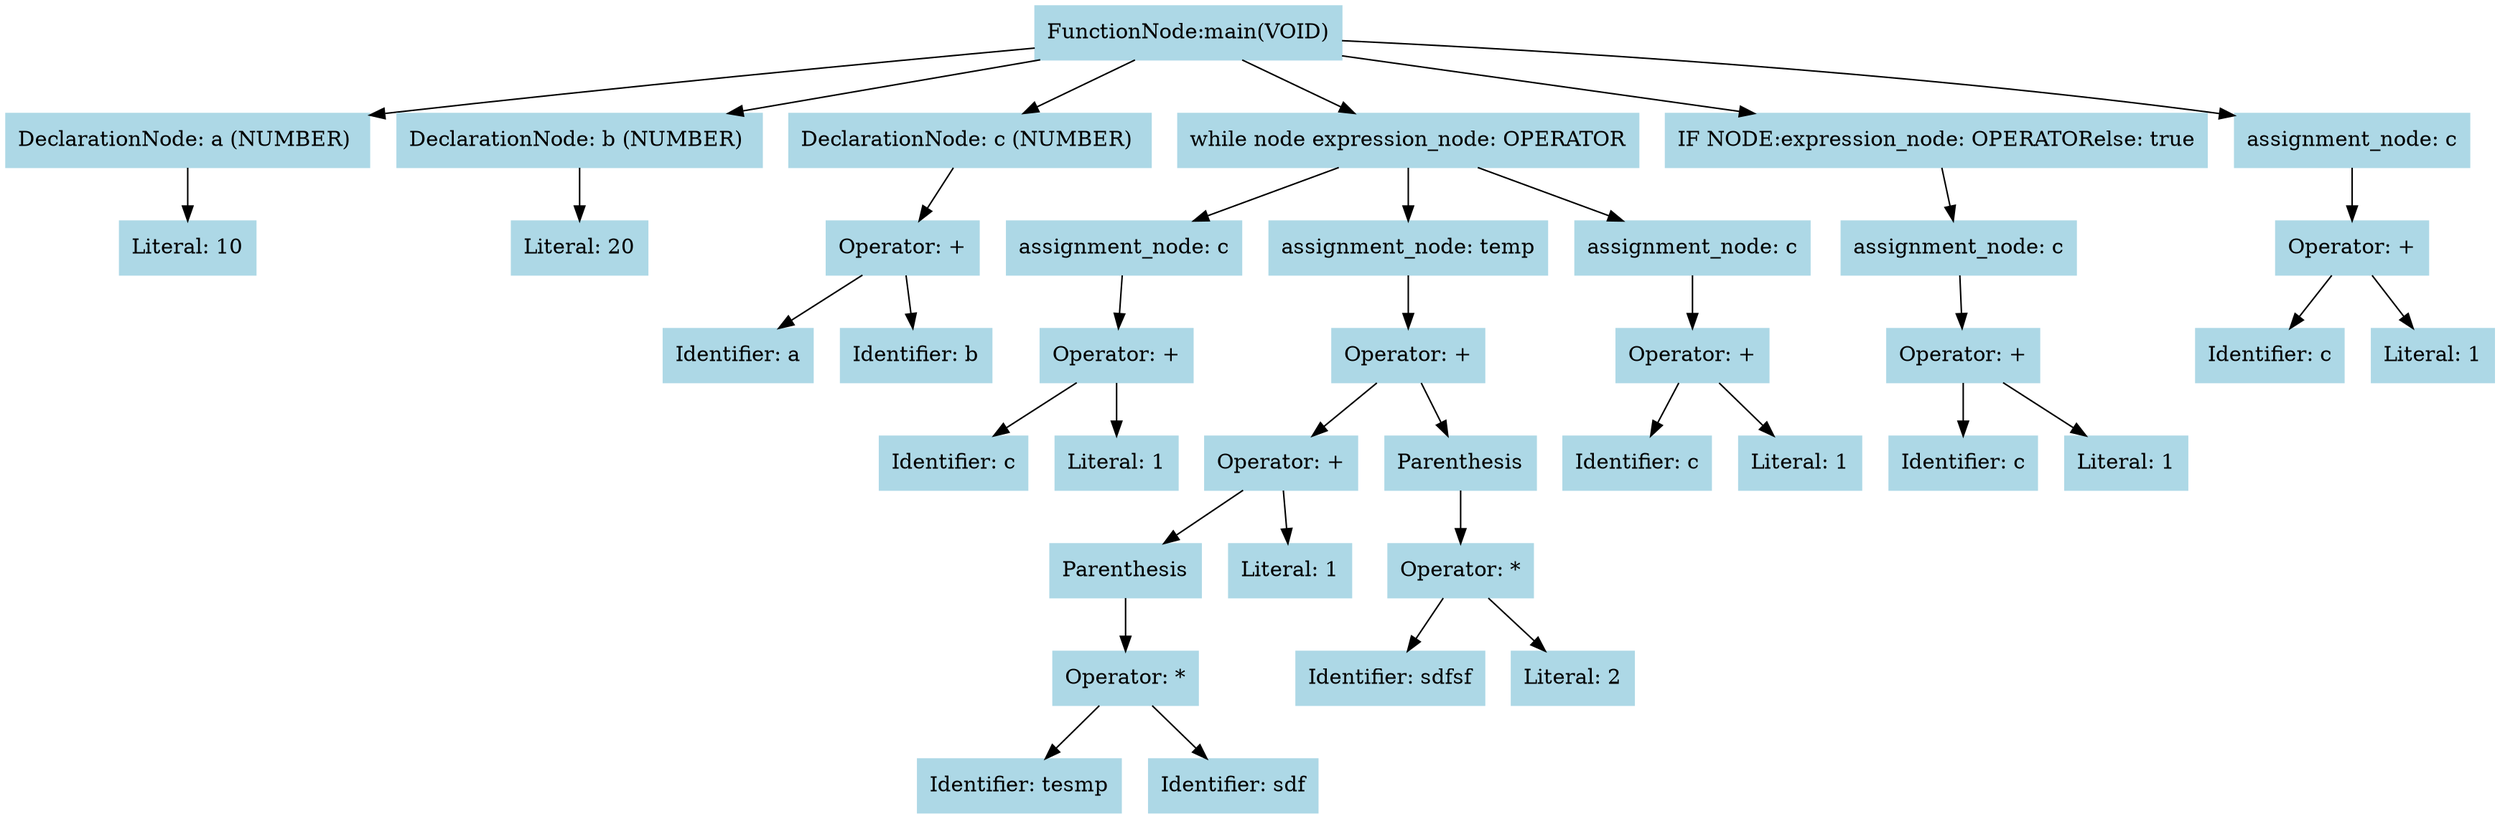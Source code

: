 digraph AST {
    node [shape=box, style=filled, color=lightblue];
    node0 [label="FunctionNode:main(VOID)"];
    node1 [label="DeclarationNode: a (NUMBER) "];
    node0 -> node1;
    node2 [label="Literal: 10"];
    node1 -> node2;
    node3 [label="DeclarationNode: b (NUMBER) "];
    node0 -> node3;
    node4 [label="Literal: 20"];
    node3 -> node4;
    node5 [label="DeclarationNode: c (NUMBER) "];
    node0 -> node5;
    node6 [label="Operator: +"];
    node5 -> node6;
    node7 [label="Identifier: a"];
    node6 -> node7;
    node8 [label="Identifier: b"];
    node6 -> node8;
    node9 [label="while node expression_node: OPERATOR"];
    node0 -> node9;
    node10 [label="assignment_node: c"];
    node9 -> node10;
    node11 [label="Operator: +"];
    node10 -> node11;
    node12 [label="Identifier: c"];
    node11 -> node12;
    node13 [label="Literal: 1"];
    node11 -> node13;
    node14 [label="assignment_node: temp"];
    node9 -> node14;
    node15 [label="Operator: +"];
    node14 -> node15;
    node16 [label="Operator: +"];
    node15 -> node16;
    node17 [label="Parenthesis"];
    node16 -> node17;
    node18 [label="Operator: *"];
    node17 -> node18;
    node19 [label="Identifier: tesmp"];
    node18 -> node19;
    node20 [label="Identifier: sdf"];
    node18 -> node20;
    node21 [label="Literal: 1"];
    node16 -> node21;
    node22 [label="Parenthesis"];
    node15 -> node22;
    node23 [label="Operator: *"];
    node22 -> node23;
    node24 [label="Identifier: sdfsf"];
    node23 -> node24;
    node25 [label="Literal: 2"];
    node23 -> node25;
    node26 [label="assignment_node: c"];
    node9 -> node26;
    node27 [label="Operator: +"];
    node26 -> node27;
    node28 [label="Identifier: c"];
    node27 -> node28;
    node29 [label="Literal: 1"];
    node27 -> node29;
    node30 [label="IF NODE:expression_node: OPERATORelse: true"];
    node0 -> node30;
    node31 [label="assignment_node: c"];
    node30 -> node31;
    node32 [label="Operator: +"];
    node31 -> node32;
    node33 [label="Identifier: c"];
    node32 -> node33;
    node34 [label="Literal: 1"];
    node32 -> node34;
    node35 [label="assignment_node: c"];
    node0 -> node35;
    node36 [label="Operator: +"];
    node35 -> node36;
    node37 [label="Identifier: c"];
    node36 -> node37;
    node38 [label="Literal: 1"];
    node36 -> node38;
}
